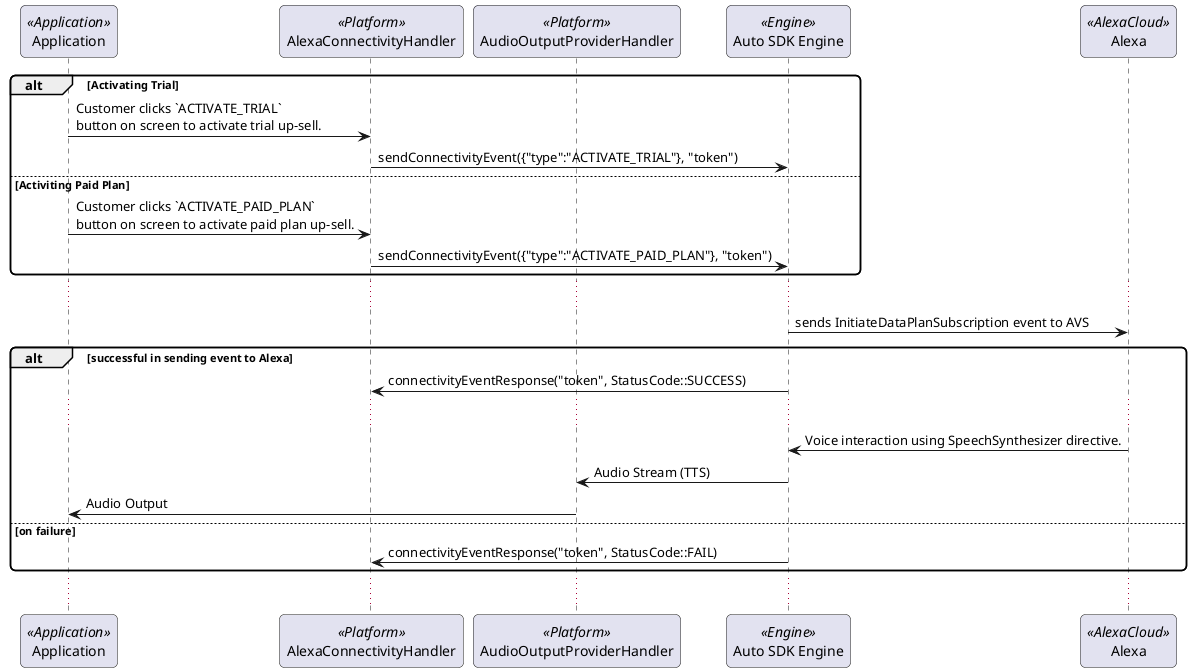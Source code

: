 @startuml

skinparam roundcorner 10

participant Application                     <<Application>> order 10
participant AlexaConnectivityHandler        <<Platform>>    order 20
participant AudioOutputProviderHandler      <<Platform>>    order 30
participant "Auto SDK Engine" as AutoSDK    <<Engine>>      order 40
participant "Alexa" as AVS                  <<AlexaCloud>>  order 50

alt Activating Trial
    Application                 -> AlexaConnectivityHandler         : Customer clicks `ACTIVATE_TRIAL`\nbutton on screen to activate trial up-sell.
    AlexaConnectivityHandler    -> AutoSDK                          : sendConnectivityEvent({"type":"ACTIVATE_TRIAL"}, "token")
else Activiting Paid Plan
    Application                 -> AlexaConnectivityHandler         : Customer clicks `ACTIVATE_PAID_PLAN`\nbutton on screen to activate paid plan up-sell.
    AlexaConnectivityHandler    -> AutoSDK                          : sendConnectivityEvent({"type":"ACTIVATE_PAID_PLAN"}, "token")
end
...
AutoSDK         -> AVS                                              : sends InitiateDataPlanSubscription event to AVS
alt successful in sending event to Alexa
    AutoSDK -> AlexaConnectivityHandler                             : connectivityEventResponse("token", StatusCode::SUCCESS)
    ...
    AVS -> AutoSDK: Voice interaction using SpeechSynthesizer directive.
    AutoSDK -> AudioOutputProviderHandler: Audio Stream (TTS)
    AudioOutputProviderHandler -> Application: Audio Output
else on failure
    AutoSDK -> AlexaConnectivityHandler                             : connectivityEventResponse("token", StatusCode::FAIL)
end
...

@enduml
